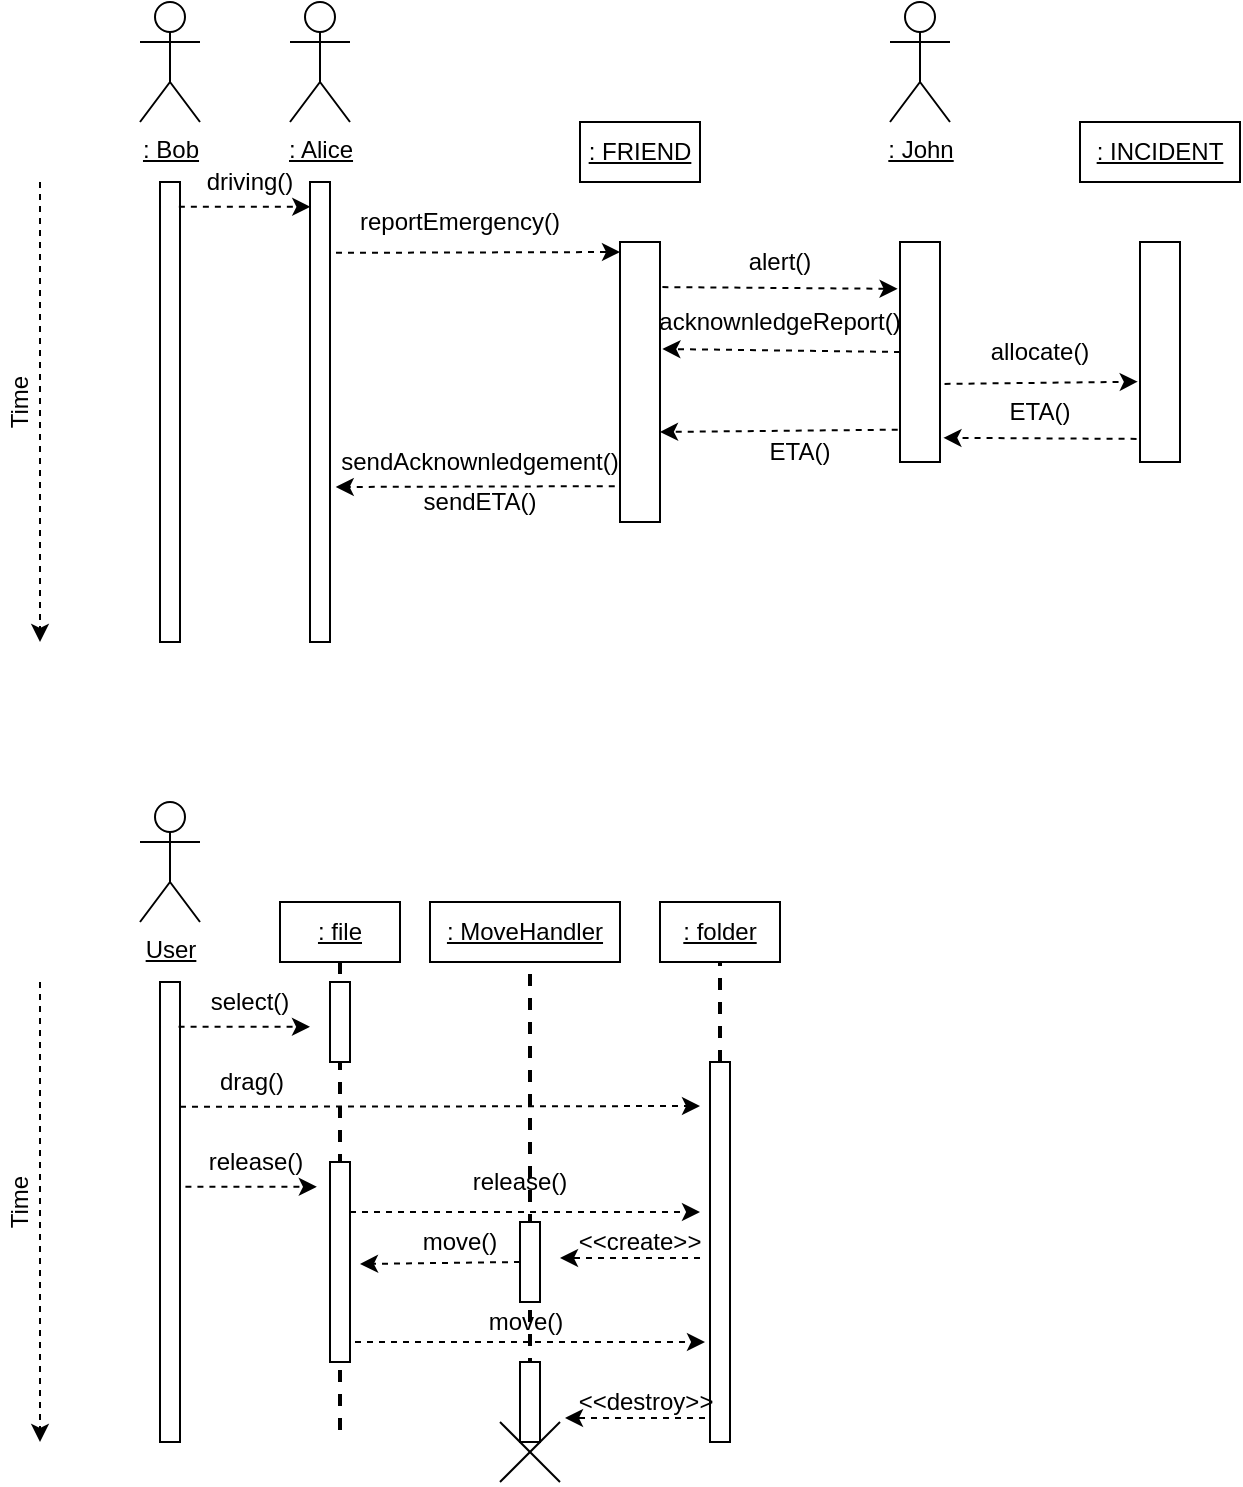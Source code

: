 <mxfile version="15.3.7" type="device"><diagram id="_yNHxrO_XDpjT2ba6RAC" name="Page-1"><mxGraphModel dx="493" dy="319" grid="1" gridSize="10" guides="1" tooltips="1" connect="1" arrows="1" fold="1" page="1" pageScale="1" pageWidth="850" pageHeight="1100" math="0" shadow="0"><root><mxCell id="0"/><mxCell id="1" parent="0"/><mxCell id="k_fyqwppkIe-GVyXD20c-1" value="" style="rounded=0;whiteSpace=wrap;html=1;" vertex="1" parent="1"><mxGeometry x="350" y="180" width="60" height="30" as="geometry"/></mxCell><mxCell id="k_fyqwppkIe-GVyXD20c-2" value="reportEmergency()" style="text;html=1;strokeColor=none;fillColor=none;align=center;verticalAlign=middle;whiteSpace=wrap;rounded=0;" vertex="1" parent="1"><mxGeometry x="270" y="220" width="40" height="20" as="geometry"/></mxCell><mxCell id="k_fyqwppkIe-GVyXD20c-3" value=": FRIEND" style="text;html=1;strokeColor=none;fillColor=none;align=center;verticalAlign=middle;whiteSpace=wrap;rounded=0;fontStyle=4" vertex="1" parent="1"><mxGeometry x="350" y="185" width="60" height="20" as="geometry"/></mxCell><mxCell id="k_fyqwppkIe-GVyXD20c-4" value="" style="rounded=0;whiteSpace=wrap;html=1;" vertex="1" parent="1"><mxGeometry x="215" y="210" width="10" height="230" as="geometry"/></mxCell><mxCell id="k_fyqwppkIe-GVyXD20c-5" value="" style="endArrow=classic;html=1;dashed=1;" edge="1" parent="1"><mxGeometry width="50" height="50" relative="1" as="geometry"><mxPoint x="80" y="210" as="sourcePoint"/><mxPoint x="80" y="440.0" as="targetPoint"/></mxGeometry></mxCell><mxCell id="k_fyqwppkIe-GVyXD20c-6" value="Time" style="text;html=1;strokeColor=none;fillColor=none;align=center;verticalAlign=middle;whiteSpace=wrap;rounded=0;rotation=-90;" vertex="1" parent="1"><mxGeometry x="50" y="310" width="40" height="20" as="geometry"/></mxCell><mxCell id="k_fyqwppkIe-GVyXD20c-7" value=": Alice" style="shape=umlActor;verticalLabelPosition=bottom;verticalAlign=top;html=1;outlineConnect=0;fontStyle=4" vertex="1" parent="1"><mxGeometry x="205" y="120" width="30" height="60" as="geometry"/></mxCell><mxCell id="k_fyqwppkIe-GVyXD20c-8" value="" style="rounded=0;whiteSpace=wrap;html=1;fontColor=#000000;" vertex="1" parent="1"><mxGeometry x="370" y="240" width="20" height="140" as="geometry"/></mxCell><mxCell id="k_fyqwppkIe-GVyXD20c-9" value="" style="endArrow=classic;html=1;dashed=1;fontColor=#000000;exitX=1.3;exitY=0.154;exitDx=0;exitDy=0;exitPerimeter=0;" edge="1" parent="1" source="k_fyqwppkIe-GVyXD20c-4"><mxGeometry width="50" height="50" relative="1" as="geometry"><mxPoint x="290" y="290" as="sourcePoint"/><mxPoint x="370" y="245" as="targetPoint"/></mxGeometry></mxCell><mxCell id="k_fyqwppkIe-GVyXD20c-10" value="" style="endArrow=classic;html=1;dashed=1;fontColor=#000000;entryX=1.286;entryY=0.663;entryDx=0;entryDy=0;entryPerimeter=0;exitX=-0.131;exitY=0.872;exitDx=0;exitDy=0;exitPerimeter=0;" edge="1" parent="1" source="k_fyqwppkIe-GVyXD20c-8" target="k_fyqwppkIe-GVyXD20c-4"><mxGeometry width="50" height="50" relative="1" as="geometry"><mxPoint x="370" y="293" as="sourcePoint"/><mxPoint x="380" y="255" as="targetPoint"/><Array as="points"/></mxGeometry></mxCell><mxCell id="k_fyqwppkIe-GVyXD20c-11" value="sendAcknownledgement()" style="text;html=1;strokeColor=none;fillColor=none;align=center;verticalAlign=middle;whiteSpace=wrap;rounded=0;" vertex="1" parent="1"><mxGeometry x="280" y="340" width="40" height="20" as="geometry"/></mxCell><mxCell id="k_fyqwppkIe-GVyXD20c-12" value="" style="rounded=0;whiteSpace=wrap;html=1;fontColor=#000000;" vertex="1" parent="1"><mxGeometry x="510" y="240" width="20" height="110" as="geometry"/></mxCell><mxCell id="k_fyqwppkIe-GVyXD20c-13" value="" style="endArrow=classic;html=1;dashed=1;fontColor=#000000;exitX=1.06;exitY=0.161;exitDx=0;exitDy=0;exitPerimeter=0;entryX=-0.06;entryY=0.213;entryDx=0;entryDy=0;entryPerimeter=0;" edge="1" parent="1" source="k_fyqwppkIe-GVyXD20c-8" target="k_fyqwppkIe-GVyXD20c-12"><mxGeometry width="50" height="50" relative="1" as="geometry"><mxPoint x="390" y="250.42" as="sourcePoint"/><mxPoint x="500" y="270" as="targetPoint"/><Array as="points"/></mxGeometry></mxCell><mxCell id="k_fyqwppkIe-GVyXD20c-14" value="alert()" style="text;html=1;strokeColor=none;fillColor=none;align=center;verticalAlign=middle;whiteSpace=wrap;rounded=0;" vertex="1" parent="1"><mxGeometry x="430" y="240" width="40" height="20" as="geometry"/></mxCell><mxCell id="k_fyqwppkIe-GVyXD20c-15" value="" style="endArrow=classic;html=1;dashed=1;fontColor=#000000;exitX=0;exitY=0.5;exitDx=0;exitDy=0;entryX=1.06;entryY=0.382;entryDx=0;entryDy=0;entryPerimeter=0;" edge="1" parent="1" source="k_fyqwppkIe-GVyXD20c-12" target="k_fyqwppkIe-GVyXD20c-8"><mxGeometry width="50" height="50" relative="1" as="geometry"><mxPoint x="399.76" y="273.45" as="sourcePoint"/><mxPoint x="519.28" y="272.47" as="targetPoint"/><Array as="points"/></mxGeometry></mxCell><mxCell id="k_fyqwppkIe-GVyXD20c-16" value="acknownledgeReport()" style="text;html=1;strokeColor=none;fillColor=none;align=center;verticalAlign=middle;whiteSpace=wrap;rounded=0;" vertex="1" parent="1"><mxGeometry x="430" y="270" width="40" height="20" as="geometry"/></mxCell><mxCell id="k_fyqwppkIe-GVyXD20c-17" value="sendETA()" style="text;html=1;strokeColor=none;fillColor=none;align=center;verticalAlign=middle;whiteSpace=wrap;rounded=0;" vertex="1" parent="1"><mxGeometry x="280" y="360" width="40" height="20" as="geometry"/></mxCell><mxCell id="k_fyqwppkIe-GVyXD20c-18" value=": John" style="shape=umlActor;verticalLabelPosition=bottom;verticalAlign=top;html=1;outlineConnect=0;fontStyle=4" vertex="1" parent="1"><mxGeometry x="505" y="120" width="30" height="60" as="geometry"/></mxCell><mxCell id="k_fyqwppkIe-GVyXD20c-19" value="" style="rounded=0;whiteSpace=wrap;html=1;" vertex="1" parent="1"><mxGeometry x="140" y="210" width="10" height="230" as="geometry"/></mxCell><mxCell id="k_fyqwppkIe-GVyXD20c-20" value=": Bob" style="shape=umlActor;verticalLabelPosition=bottom;verticalAlign=top;html=1;outlineConnect=0;fontStyle=4" vertex="1" parent="1"><mxGeometry x="130" y="120" width="30" height="60" as="geometry"/></mxCell><mxCell id="k_fyqwppkIe-GVyXD20c-21" value="" style="endArrow=classic;html=1;dashed=1;fontColor=#000000;exitX=0.943;exitY=0.054;exitDx=0;exitDy=0;exitPerimeter=0;entryX=0.014;entryY=0.054;entryDx=0;entryDy=0;entryPerimeter=0;" edge="1" parent="1" source="k_fyqwppkIe-GVyXD20c-19" target="k_fyqwppkIe-GVyXD20c-4"><mxGeometry width="50" height="50" relative="1" as="geometry"><mxPoint x="178" y="280.13" as="sourcePoint"/><mxPoint x="320" y="279.71" as="targetPoint"/></mxGeometry></mxCell><mxCell id="k_fyqwppkIe-GVyXD20c-22" value="driving()" style="text;html=1;strokeColor=none;fillColor=none;align=center;verticalAlign=middle;whiteSpace=wrap;rounded=0;" vertex="1" parent="1"><mxGeometry x="165" y="200" width="40" height="20" as="geometry"/></mxCell><mxCell id="k_fyqwppkIe-GVyXD20c-23" value="" style="rounded=0;whiteSpace=wrap;html=1;" vertex="1" parent="1"><mxGeometry x="600" y="180" width="80" height="30" as="geometry"/></mxCell><mxCell id="k_fyqwppkIe-GVyXD20c-24" value=": INCIDENT" style="text;html=1;strokeColor=none;fillColor=none;align=center;verticalAlign=middle;whiteSpace=wrap;rounded=0;fontStyle=4" vertex="1" parent="1"><mxGeometry x="600" y="185" width="80" height="20" as="geometry"/></mxCell><mxCell id="k_fyqwppkIe-GVyXD20c-25" value="" style="rounded=0;whiteSpace=wrap;html=1;fontColor=#000000;" vertex="1" parent="1"><mxGeometry x="630" y="240" width="20" height="110" as="geometry"/></mxCell><mxCell id="k_fyqwppkIe-GVyXD20c-26" value="" style="endArrow=classic;html=1;dashed=1;fontColor=#000000;exitX=1.114;exitY=0.645;exitDx=0;exitDy=0;entryX=-0.057;entryY=0.635;entryDx=0;entryDy=0;entryPerimeter=0;exitPerimeter=0;" edge="1" parent="1" source="k_fyqwppkIe-GVyXD20c-12" target="k_fyqwppkIe-GVyXD20c-25"><mxGeometry width="50" height="50" relative="1" as="geometry"><mxPoint x="520" y="305" as="sourcePoint"/><mxPoint x="401.2" y="303.48" as="targetPoint"/><Array as="points"/></mxGeometry></mxCell><mxCell id="k_fyqwppkIe-GVyXD20c-27" value="allocate()" style="text;html=1;strokeColor=none;fillColor=none;align=center;verticalAlign=middle;whiteSpace=wrap;rounded=0;" vertex="1" parent="1"><mxGeometry x="560" y="285" width="40" height="20" as="geometry"/></mxCell><mxCell id="k_fyqwppkIe-GVyXD20c-28" value="ETA()" style="text;html=1;strokeColor=none;fillColor=none;align=center;verticalAlign=middle;whiteSpace=wrap;rounded=0;" vertex="1" parent="1"><mxGeometry x="560" y="315" width="40" height="20" as="geometry"/></mxCell><mxCell id="k_fyqwppkIe-GVyXD20c-29" value="" style="endArrow=classic;html=1;dashed=1;fontColor=#000000;exitX=-0.086;exitY=0.895;exitDx=0;exitDy=0;entryX=1.086;entryY=0.89;entryDx=0;entryDy=0;entryPerimeter=0;exitPerimeter=0;" edge="1" parent="1" source="k_fyqwppkIe-GVyXD20c-25" target="k_fyqwppkIe-GVyXD20c-12"><mxGeometry width="50" height="50" relative="1" as="geometry"><mxPoint x="542.28" y="320.95" as="sourcePoint"/><mxPoint x="638.86" y="319.85" as="targetPoint"/><Array as="points"/></mxGeometry></mxCell><mxCell id="k_fyqwppkIe-GVyXD20c-30" value="" style="endArrow=classic;html=1;dashed=1;fontColor=#000000;exitX=-0.057;exitY=0.853;exitDx=0;exitDy=0;entryX=1.086;entryY=0.89;entryDx=0;entryDy=0;entryPerimeter=0;exitPerimeter=0;" edge="1" parent="1" source="k_fyqwppkIe-GVyXD20c-12"><mxGeometry width="50" height="50" relative="1" as="geometry"><mxPoint x="486.56" y="335.55" as="sourcePoint"/><mxPoint x="390" y="335" as="targetPoint"/><Array as="points"/></mxGeometry></mxCell><mxCell id="k_fyqwppkIe-GVyXD20c-31" value="ETA()" style="text;html=1;strokeColor=none;fillColor=none;align=center;verticalAlign=middle;whiteSpace=wrap;rounded=0;" vertex="1" parent="1"><mxGeometry x="440" y="335" width="40" height="20" as="geometry"/></mxCell><mxCell id="k_fyqwppkIe-GVyXD20c-32" value="User" style="shape=umlActor;verticalLabelPosition=bottom;verticalAlign=top;html=1;outlineConnect=0;fontStyle=4" vertex="1" parent="1"><mxGeometry x="130" y="520" width="30" height="60" as="geometry"/></mxCell><mxCell id="k_fyqwppkIe-GVyXD20c-35" value="" style="endArrow=classic;html=1;dashed=1;" edge="1" parent="1"><mxGeometry width="50" height="50" relative="1" as="geometry"><mxPoint x="80" y="610" as="sourcePoint"/><mxPoint x="80" y="840.0" as="targetPoint"/></mxGeometry></mxCell><mxCell id="k_fyqwppkIe-GVyXD20c-36" value="Time" style="text;html=1;strokeColor=none;fillColor=none;align=center;verticalAlign=middle;whiteSpace=wrap;rounded=0;rotation=-90;" vertex="1" parent="1"><mxGeometry x="50" y="710" width="40" height="20" as="geometry"/></mxCell><mxCell id="k_fyqwppkIe-GVyXD20c-37" value="" style="rounded=0;whiteSpace=wrap;html=1;" vertex="1" parent="1"><mxGeometry x="140" y="610" width="10" height="230" as="geometry"/></mxCell><mxCell id="k_fyqwppkIe-GVyXD20c-38" value="" style="endArrow=classic;html=1;dashed=1;fontColor=#000000;exitX=0.943;exitY=0.054;exitDx=0;exitDy=0;exitPerimeter=0;entryX=0.014;entryY=0.054;entryDx=0;entryDy=0;entryPerimeter=0;" edge="1" parent="1"><mxGeometry width="50" height="50" relative="1" as="geometry"><mxPoint x="149.29" y="632.42" as="sourcePoint"/><mxPoint x="215" y="632.42" as="targetPoint"/></mxGeometry></mxCell><mxCell id="k_fyqwppkIe-GVyXD20c-39" value="select()" style="text;html=1;strokeColor=none;fillColor=none;align=center;verticalAlign=middle;whiteSpace=wrap;rounded=0;" vertex="1" parent="1"><mxGeometry x="164.86" y="610" width="40" height="20" as="geometry"/></mxCell><mxCell id="k_fyqwppkIe-GVyXD20c-42" value="" style="rounded=0;whiteSpace=wrap;html=1;" vertex="1" parent="1"><mxGeometry x="200" y="570" width="60" height="30" as="geometry"/></mxCell><mxCell id="k_fyqwppkIe-GVyXD20c-43" value=": file" style="text;html=1;strokeColor=none;fillColor=none;align=center;verticalAlign=middle;whiteSpace=wrap;rounded=0;fontStyle=4" vertex="1" parent="1"><mxGeometry x="200" y="575" width="60" height="20" as="geometry"/></mxCell><mxCell id="k_fyqwppkIe-GVyXD20c-45" value="" style="endArrow=classic;html=1;dashed=1;fontColor=#000000;exitX=0.943;exitY=0.054;exitDx=0;exitDy=0;exitPerimeter=0;" edge="1" parent="1"><mxGeometry width="50" height="50" relative="1" as="geometry"><mxPoint x="150.0" y="672.42" as="sourcePoint"/><mxPoint x="410" y="672" as="targetPoint"/></mxGeometry></mxCell><mxCell id="k_fyqwppkIe-GVyXD20c-46" value="drag()" style="text;html=1;strokeColor=none;fillColor=none;align=center;verticalAlign=middle;whiteSpace=wrap;rounded=0;" vertex="1" parent="1"><mxGeometry x="165.57" y="650" width="40" height="20" as="geometry"/></mxCell><mxCell id="k_fyqwppkIe-GVyXD20c-47" value="" style="endArrow=classic;html=1;dashed=1;fontColor=#000000;exitX=0.943;exitY=0.054;exitDx=0;exitDy=0;exitPerimeter=0;entryX=0.014;entryY=0.054;entryDx=0;entryDy=0;entryPerimeter=0;" edge="1" parent="1"><mxGeometry width="50" height="50" relative="1" as="geometry"><mxPoint x="152.71" y="712.42" as="sourcePoint"/><mxPoint x="218.42" y="712.42" as="targetPoint"/></mxGeometry></mxCell><mxCell id="k_fyqwppkIe-GVyXD20c-48" value="release()" style="text;html=1;strokeColor=none;fillColor=none;align=center;verticalAlign=middle;whiteSpace=wrap;rounded=0;" vertex="1" parent="1"><mxGeometry x="168.28" y="690" width="40" height="20" as="geometry"/></mxCell><mxCell id="k_fyqwppkIe-GVyXD20c-49" value="" style="endArrow=classic;html=1;dashed=1;fontColor=#000000;" edge="1" parent="1"><mxGeometry width="50" height="50" relative="1" as="geometry"><mxPoint x="410" y="748" as="sourcePoint"/><mxPoint x="340" y="748" as="targetPoint"/></mxGeometry></mxCell><mxCell id="k_fyqwppkIe-GVyXD20c-50" value="&amp;lt;&amp;lt;create&amp;gt;&amp;gt;" style="text;html=1;strokeColor=none;fillColor=none;align=center;verticalAlign=middle;whiteSpace=wrap;rounded=0;" vertex="1" parent="1"><mxGeometry x="360" y="730" width="40" height="20" as="geometry"/></mxCell><mxCell id="k_fyqwppkIe-GVyXD20c-52" value="" style="rounded=0;whiteSpace=wrap;html=1;" vertex="1" parent="1"><mxGeometry x="275" y="570" width="95" height="30" as="geometry"/></mxCell><mxCell id="k_fyqwppkIe-GVyXD20c-53" value=": MoveHandler" style="text;html=1;strokeColor=none;fillColor=none;align=center;verticalAlign=middle;whiteSpace=wrap;rounded=0;fontStyle=4" vertex="1" parent="1"><mxGeometry x="275" y="575" width="95" height="20" as="geometry"/></mxCell><mxCell id="k_fyqwppkIe-GVyXD20c-54" value="" style="rounded=0;whiteSpace=wrap;html=1;" vertex="1" parent="1"><mxGeometry x="390" y="570" width="60" height="30" as="geometry"/></mxCell><mxCell id="k_fyqwppkIe-GVyXD20c-55" value=": folder" style="text;html=1;strokeColor=none;fillColor=none;align=center;verticalAlign=middle;whiteSpace=wrap;rounded=0;fontStyle=4" vertex="1" parent="1"><mxGeometry x="390" y="575" width="60" height="20" as="geometry"/></mxCell><mxCell id="k_fyqwppkIe-GVyXD20c-56" value="" style="rounded=0;whiteSpace=wrap;html=1;" vertex="1" parent="1"><mxGeometry x="415" y="650" width="10" height="190" as="geometry"/></mxCell><mxCell id="k_fyqwppkIe-GVyXD20c-58" value="" style="endArrow=classic;html=1;dashed=1;fontColor=#000000;exitX=1;exitY=0.25;exitDx=0;exitDy=0;" edge="1" parent="1" source="k_fyqwppkIe-GVyXD20c-57"><mxGeometry width="50" height="50" relative="1" as="geometry"><mxPoint x="235" y="710" as="sourcePoint"/><mxPoint x="410" y="725" as="targetPoint"/></mxGeometry></mxCell><mxCell id="k_fyqwppkIe-GVyXD20c-59" value="release()" style="text;html=1;strokeColor=none;fillColor=none;align=center;verticalAlign=middle;whiteSpace=wrap;rounded=0;" vertex="1" parent="1"><mxGeometry x="300" y="700" width="40" height="20" as="geometry"/></mxCell><mxCell id="k_fyqwppkIe-GVyXD20c-60" value="" style="endArrow=classic;html=1;dashed=1;fontColor=#000000;exitX=0;exitY=0.75;exitDx=0;exitDy=0;" edge="1" parent="1"><mxGeometry width="50" height="50" relative="1" as="geometry"><mxPoint x="320" y="750" as="sourcePoint"/><mxPoint x="240" y="751" as="targetPoint"/></mxGeometry></mxCell><mxCell id="k_fyqwppkIe-GVyXD20c-61" value="move()" style="text;html=1;strokeColor=none;fillColor=none;align=center;verticalAlign=middle;whiteSpace=wrap;rounded=0;" vertex="1" parent="1"><mxGeometry x="270" y="730" width="40" height="20" as="geometry"/></mxCell><mxCell id="k_fyqwppkIe-GVyXD20c-62" value="" style="endArrow=classic;html=1;dashed=1;fontColor=#000000;exitX=1;exitY=0.25;exitDx=0;exitDy=0;" edge="1" parent="1"><mxGeometry width="50" height="50" relative="1" as="geometry"><mxPoint x="237.5" y="790" as="sourcePoint"/><mxPoint x="412.5" y="790" as="targetPoint"/></mxGeometry></mxCell><mxCell id="k_fyqwppkIe-GVyXD20c-63" value="move()" style="text;html=1;strokeColor=none;fillColor=none;align=center;verticalAlign=middle;whiteSpace=wrap;rounded=0;" vertex="1" parent="1"><mxGeometry x="302.5" y="770" width="40" height="20" as="geometry"/></mxCell><mxCell id="k_fyqwppkIe-GVyXD20c-65" value="&amp;lt;&amp;lt;destroy&amp;gt;&amp;gt;" style="text;html=1;strokeColor=none;fillColor=none;align=center;verticalAlign=middle;whiteSpace=wrap;rounded=0;" vertex="1" parent="1"><mxGeometry x="362.5" y="810" width="40" height="20" as="geometry"/></mxCell><mxCell id="k_fyqwppkIe-GVyXD20c-66" value="" style="endArrow=classic;html=1;dashed=1;fontColor=#000000;" edge="1" parent="1"><mxGeometry width="50" height="50" relative="1" as="geometry"><mxPoint x="412.5" y="828" as="sourcePoint"/><mxPoint x="342.5" y="828" as="targetPoint"/></mxGeometry></mxCell><mxCell id="k_fyqwppkIe-GVyXD20c-67" value="" style="endArrow=none;html=1;" edge="1" parent="1"><mxGeometry width="50" height="50" relative="1" as="geometry"><mxPoint x="310" y="860" as="sourcePoint"/><mxPoint x="340" y="830" as="targetPoint"/></mxGeometry></mxCell><mxCell id="k_fyqwppkIe-GVyXD20c-68" value="" style="endArrow=none;html=1;" edge="1" parent="1"><mxGeometry width="50" height="50" relative="1" as="geometry"><mxPoint x="310" y="830" as="sourcePoint"/><mxPoint x="340" y="860" as="targetPoint"/></mxGeometry></mxCell><mxCell id="k_fyqwppkIe-GVyXD20c-69" value="" style="endArrow=none;dashed=1;html=1;strokeWidth=2;exitX=0.5;exitY=1;exitDx=0;exitDy=0;" edge="1" parent="1" source="k_fyqwppkIe-GVyXD20c-42"><mxGeometry width="50" height="50" relative="1" as="geometry"><mxPoint x="280" y="670" as="sourcePoint"/><mxPoint x="230" y="840" as="targetPoint"/></mxGeometry></mxCell><mxCell id="k_fyqwppkIe-GVyXD20c-40" value="" style="rounded=0;whiteSpace=wrap;html=1;" vertex="1" parent="1"><mxGeometry x="225" y="610" width="10" height="40" as="geometry"/></mxCell><mxCell id="k_fyqwppkIe-GVyXD20c-57" value="" style="rounded=0;whiteSpace=wrap;html=1;" vertex="1" parent="1"><mxGeometry x="225" y="700" width="10" height="100" as="geometry"/></mxCell><mxCell id="k_fyqwppkIe-GVyXD20c-70" value="" style="endArrow=none;dashed=1;html=1;strokeWidth=2;exitX=0.5;exitY=1;exitDx=0;exitDy=0;" edge="1" parent="1" source="k_fyqwppkIe-GVyXD20c-64"><mxGeometry width="50" height="50" relative="1" as="geometry"><mxPoint x="350" y="670" as="sourcePoint"/><mxPoint x="325" y="600" as="targetPoint"/></mxGeometry></mxCell><mxCell id="k_fyqwppkIe-GVyXD20c-51" value="" style="rounded=0;whiteSpace=wrap;html=1;" vertex="1" parent="1"><mxGeometry x="320" y="730" width="10" height="40" as="geometry"/></mxCell><mxCell id="k_fyqwppkIe-GVyXD20c-64" value="" style="rounded=0;whiteSpace=wrap;html=1;" vertex="1" parent="1"><mxGeometry x="320" y="800" width="10" height="40" as="geometry"/></mxCell><mxCell id="k_fyqwppkIe-GVyXD20c-71" value="" style="endArrow=none;dashed=1;html=1;strokeWidth=2;entryX=0.5;entryY=1;entryDx=0;entryDy=0;exitX=0.5;exitY=0;exitDx=0;exitDy=0;" edge="1" parent="1" source="k_fyqwppkIe-GVyXD20c-56" target="k_fyqwppkIe-GVyXD20c-54"><mxGeometry width="50" height="50" relative="1" as="geometry"><mxPoint x="470" y="720" as="sourcePoint"/><mxPoint x="520" y="670" as="targetPoint"/></mxGeometry></mxCell></root></mxGraphModel></diagram></mxfile>